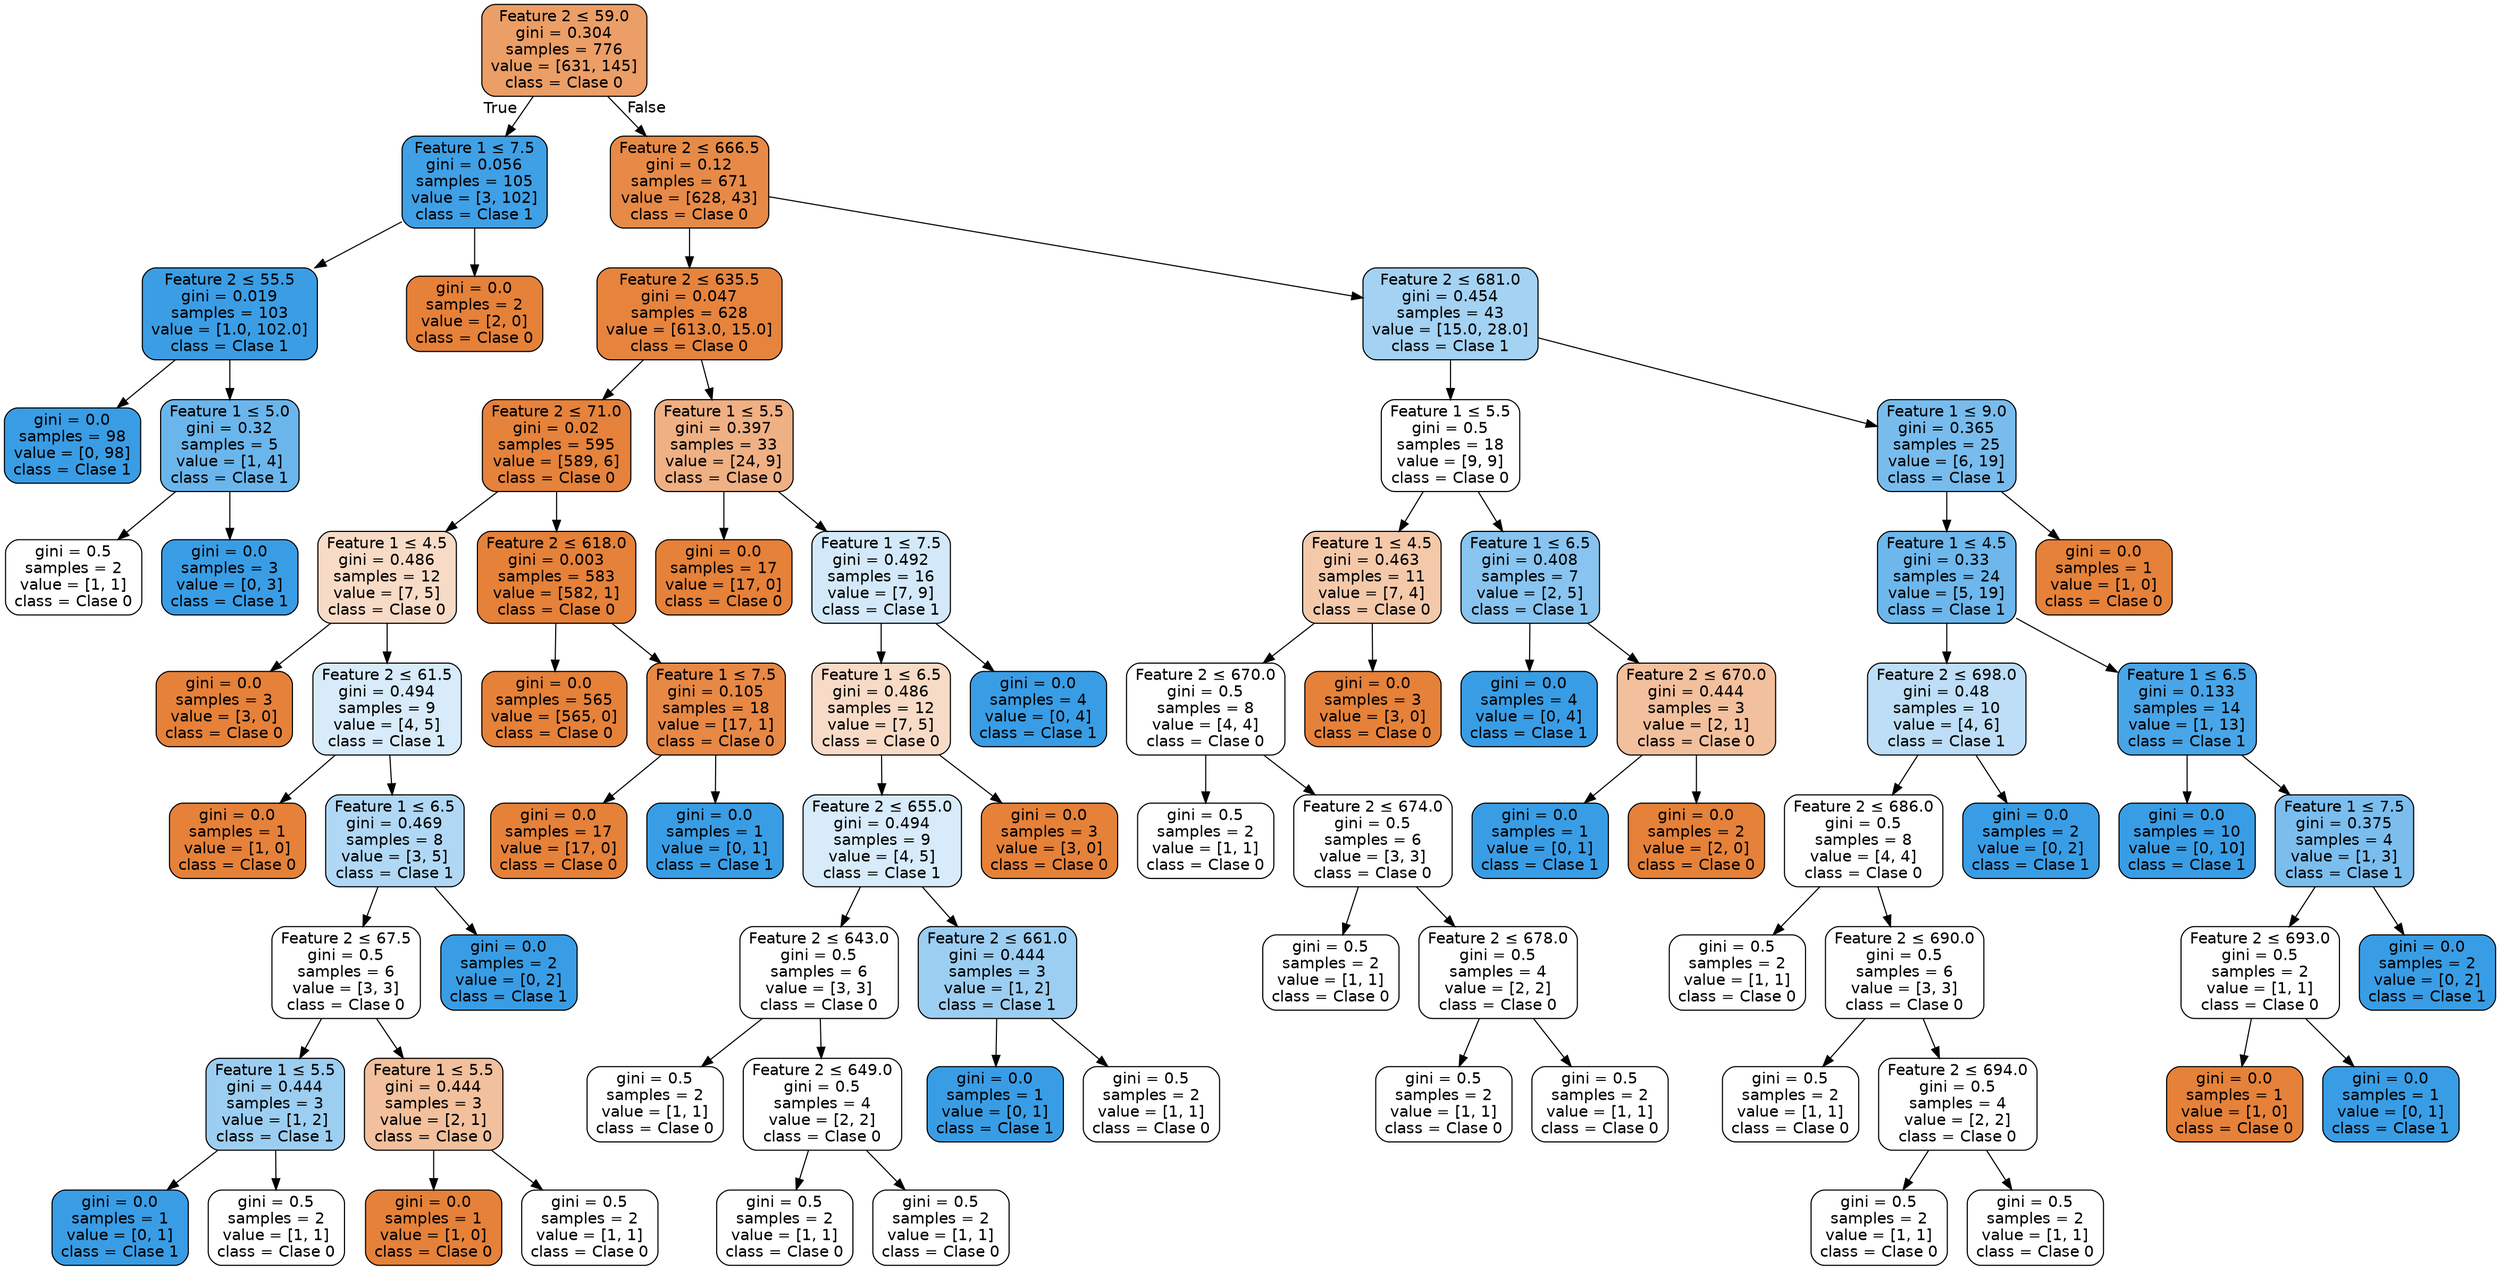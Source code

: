 digraph Tree {
node [shape=box, style="filled, rounded", color="black", fontname="helvetica"] ;
edge [fontname="helvetica"] ;
0 [label=<Feature 2 &le; 59.0<br/>gini = 0.304<br/>samples = 776<br/>value = [631, 145]<br/>class = Clase 0>, fillcolor="#eb9e66"] ;
1 [label=<Feature 1 &le; 7.5<br/>gini = 0.056<br/>samples = 105<br/>value = [3, 102]<br/>class = Clase 1>, fillcolor="#3fa0e6"] ;
0 -> 1 [labeldistance=2.5, labelangle=45, headlabel="True"] ;
2 [label=<Feature 2 &le; 55.5<br/>gini = 0.019<br/>samples = 103<br/>value = [1.0, 102.0]<br/>class = Clase 1>, fillcolor="#3b9ee5"] ;
1 -> 2 ;
3 [label=<gini = 0.0<br/>samples = 98<br/>value = [0, 98]<br/>class = Clase 1>, fillcolor="#399de5"] ;
2 -> 3 ;
4 [label=<Feature 1 &le; 5.0<br/>gini = 0.32<br/>samples = 5<br/>value = [1, 4]<br/>class = Clase 1>, fillcolor="#6ab6ec"] ;
2 -> 4 ;
5 [label=<gini = 0.5<br/>samples = 2<br/>value = [1, 1]<br/>class = Clase 0>, fillcolor="#ffffff"] ;
4 -> 5 ;
6 [label=<gini = 0.0<br/>samples = 3<br/>value = [0, 3]<br/>class = Clase 1>, fillcolor="#399de5"] ;
4 -> 6 ;
7 [label=<gini = 0.0<br/>samples = 2<br/>value = [2, 0]<br/>class = Clase 0>, fillcolor="#e58139"] ;
1 -> 7 ;
8 [label=<Feature 2 &le; 666.5<br/>gini = 0.12<br/>samples = 671<br/>value = [628, 43]<br/>class = Clase 0>, fillcolor="#e78a47"] ;
0 -> 8 [labeldistance=2.5, labelangle=-45, headlabel="False"] ;
9 [label=<Feature 2 &le; 635.5<br/>gini = 0.047<br/>samples = 628<br/>value = [613.0, 15.0]<br/>class = Clase 0>, fillcolor="#e6843e"] ;
8 -> 9 ;
10 [label=<Feature 2 &le; 71.0<br/>gini = 0.02<br/>samples = 595<br/>value = [589, 6]<br/>class = Clase 0>, fillcolor="#e5823b"] ;
9 -> 10 ;
11 [label=<Feature 1 &le; 4.5<br/>gini = 0.486<br/>samples = 12<br/>value = [7, 5]<br/>class = Clase 0>, fillcolor="#f8dbc6"] ;
10 -> 11 ;
12 [label=<gini = 0.0<br/>samples = 3<br/>value = [3, 0]<br/>class = Clase 0>, fillcolor="#e58139"] ;
11 -> 12 ;
13 [label=<Feature 2 &le; 61.5<br/>gini = 0.494<br/>samples = 9<br/>value = [4, 5]<br/>class = Clase 1>, fillcolor="#d7ebfa"] ;
11 -> 13 ;
14 [label=<gini = 0.0<br/>samples = 1<br/>value = [1, 0]<br/>class = Clase 0>, fillcolor="#e58139"] ;
13 -> 14 ;
15 [label=<Feature 1 &le; 6.5<br/>gini = 0.469<br/>samples = 8<br/>value = [3, 5]<br/>class = Clase 1>, fillcolor="#b0d8f5"] ;
13 -> 15 ;
16 [label=<Feature 2 &le; 67.5<br/>gini = 0.5<br/>samples = 6<br/>value = [3, 3]<br/>class = Clase 0>, fillcolor="#ffffff"] ;
15 -> 16 ;
17 [label=<Feature 1 &le; 5.5<br/>gini = 0.444<br/>samples = 3<br/>value = [1, 2]<br/>class = Clase 1>, fillcolor="#9ccef2"] ;
16 -> 17 ;
18 [label=<gini = 0.0<br/>samples = 1<br/>value = [0, 1]<br/>class = Clase 1>, fillcolor="#399de5"] ;
17 -> 18 ;
19 [label=<gini = 0.5<br/>samples = 2<br/>value = [1, 1]<br/>class = Clase 0>, fillcolor="#ffffff"] ;
17 -> 19 ;
20 [label=<Feature 1 &le; 5.5<br/>gini = 0.444<br/>samples = 3<br/>value = [2, 1]<br/>class = Clase 0>, fillcolor="#f2c09c"] ;
16 -> 20 ;
21 [label=<gini = 0.0<br/>samples = 1<br/>value = [1, 0]<br/>class = Clase 0>, fillcolor="#e58139"] ;
20 -> 21 ;
22 [label=<gini = 0.5<br/>samples = 2<br/>value = [1, 1]<br/>class = Clase 0>, fillcolor="#ffffff"] ;
20 -> 22 ;
23 [label=<gini = 0.0<br/>samples = 2<br/>value = [0, 2]<br/>class = Clase 1>, fillcolor="#399de5"] ;
15 -> 23 ;
24 [label=<Feature 2 &le; 618.0<br/>gini = 0.003<br/>samples = 583<br/>value = [582, 1]<br/>class = Clase 0>, fillcolor="#e58139"] ;
10 -> 24 ;
25 [label=<gini = 0.0<br/>samples = 565<br/>value = [565, 0]<br/>class = Clase 0>, fillcolor="#e58139"] ;
24 -> 25 ;
26 [label=<Feature 1 &le; 7.5<br/>gini = 0.105<br/>samples = 18<br/>value = [17, 1]<br/>class = Clase 0>, fillcolor="#e78845"] ;
24 -> 26 ;
27 [label=<gini = 0.0<br/>samples = 17<br/>value = [17, 0]<br/>class = Clase 0>, fillcolor="#e58139"] ;
26 -> 27 ;
28 [label=<gini = 0.0<br/>samples = 1<br/>value = [0, 1]<br/>class = Clase 1>, fillcolor="#399de5"] ;
26 -> 28 ;
29 [label=<Feature 1 &le; 5.5<br/>gini = 0.397<br/>samples = 33<br/>value = [24, 9]<br/>class = Clase 0>, fillcolor="#efb083"] ;
9 -> 29 ;
30 [label=<gini = 0.0<br/>samples = 17<br/>value = [17, 0]<br/>class = Clase 0>, fillcolor="#e58139"] ;
29 -> 30 ;
31 [label=<Feature 1 &le; 7.5<br/>gini = 0.492<br/>samples = 16<br/>value = [7, 9]<br/>class = Clase 1>, fillcolor="#d3e9f9"] ;
29 -> 31 ;
32 [label=<Feature 1 &le; 6.5<br/>gini = 0.486<br/>samples = 12<br/>value = [7, 5]<br/>class = Clase 0>, fillcolor="#f8dbc6"] ;
31 -> 32 ;
33 [label=<Feature 2 &le; 655.0<br/>gini = 0.494<br/>samples = 9<br/>value = [4, 5]<br/>class = Clase 1>, fillcolor="#d7ebfa"] ;
32 -> 33 ;
34 [label=<Feature 2 &le; 643.0<br/>gini = 0.5<br/>samples = 6<br/>value = [3, 3]<br/>class = Clase 0>, fillcolor="#ffffff"] ;
33 -> 34 ;
35 [label=<gini = 0.5<br/>samples = 2<br/>value = [1, 1]<br/>class = Clase 0>, fillcolor="#ffffff"] ;
34 -> 35 ;
36 [label=<Feature 2 &le; 649.0<br/>gini = 0.5<br/>samples = 4<br/>value = [2, 2]<br/>class = Clase 0>, fillcolor="#ffffff"] ;
34 -> 36 ;
37 [label=<gini = 0.5<br/>samples = 2<br/>value = [1, 1]<br/>class = Clase 0>, fillcolor="#ffffff"] ;
36 -> 37 ;
38 [label=<gini = 0.5<br/>samples = 2<br/>value = [1, 1]<br/>class = Clase 0>, fillcolor="#ffffff"] ;
36 -> 38 ;
39 [label=<Feature 2 &le; 661.0<br/>gini = 0.444<br/>samples = 3<br/>value = [1, 2]<br/>class = Clase 1>, fillcolor="#9ccef2"] ;
33 -> 39 ;
40 [label=<gini = 0.0<br/>samples = 1<br/>value = [0, 1]<br/>class = Clase 1>, fillcolor="#399de5"] ;
39 -> 40 ;
41 [label=<gini = 0.5<br/>samples = 2<br/>value = [1, 1]<br/>class = Clase 0>, fillcolor="#ffffff"] ;
39 -> 41 ;
42 [label=<gini = 0.0<br/>samples = 3<br/>value = [3, 0]<br/>class = Clase 0>, fillcolor="#e58139"] ;
32 -> 42 ;
43 [label=<gini = 0.0<br/>samples = 4<br/>value = [0, 4]<br/>class = Clase 1>, fillcolor="#399de5"] ;
31 -> 43 ;
44 [label=<Feature 2 &le; 681.0<br/>gini = 0.454<br/>samples = 43<br/>value = [15.0, 28.0]<br/>class = Clase 1>, fillcolor="#a3d2f3"] ;
8 -> 44 ;
45 [label=<Feature 1 &le; 5.5<br/>gini = 0.5<br/>samples = 18<br/>value = [9, 9]<br/>class = Clase 0>, fillcolor="#ffffff"] ;
44 -> 45 ;
46 [label=<Feature 1 &le; 4.5<br/>gini = 0.463<br/>samples = 11<br/>value = [7, 4]<br/>class = Clase 0>, fillcolor="#f4c9aa"] ;
45 -> 46 ;
47 [label=<Feature 2 &le; 670.0<br/>gini = 0.5<br/>samples = 8<br/>value = [4, 4]<br/>class = Clase 0>, fillcolor="#ffffff"] ;
46 -> 47 ;
48 [label=<gini = 0.5<br/>samples = 2<br/>value = [1, 1]<br/>class = Clase 0>, fillcolor="#ffffff"] ;
47 -> 48 ;
49 [label=<Feature 2 &le; 674.0<br/>gini = 0.5<br/>samples = 6<br/>value = [3, 3]<br/>class = Clase 0>, fillcolor="#ffffff"] ;
47 -> 49 ;
50 [label=<gini = 0.5<br/>samples = 2<br/>value = [1, 1]<br/>class = Clase 0>, fillcolor="#ffffff"] ;
49 -> 50 ;
51 [label=<Feature 2 &le; 678.0<br/>gini = 0.5<br/>samples = 4<br/>value = [2, 2]<br/>class = Clase 0>, fillcolor="#ffffff"] ;
49 -> 51 ;
52 [label=<gini = 0.5<br/>samples = 2<br/>value = [1, 1]<br/>class = Clase 0>, fillcolor="#ffffff"] ;
51 -> 52 ;
53 [label=<gini = 0.5<br/>samples = 2<br/>value = [1, 1]<br/>class = Clase 0>, fillcolor="#ffffff"] ;
51 -> 53 ;
54 [label=<gini = 0.0<br/>samples = 3<br/>value = [3, 0]<br/>class = Clase 0>, fillcolor="#e58139"] ;
46 -> 54 ;
55 [label=<Feature 1 &le; 6.5<br/>gini = 0.408<br/>samples = 7<br/>value = [2, 5]<br/>class = Clase 1>, fillcolor="#88c4ef"] ;
45 -> 55 ;
56 [label=<gini = 0.0<br/>samples = 4<br/>value = [0, 4]<br/>class = Clase 1>, fillcolor="#399de5"] ;
55 -> 56 ;
57 [label=<Feature 2 &le; 670.0<br/>gini = 0.444<br/>samples = 3<br/>value = [2, 1]<br/>class = Clase 0>, fillcolor="#f2c09c"] ;
55 -> 57 ;
58 [label=<gini = 0.0<br/>samples = 1<br/>value = [0, 1]<br/>class = Clase 1>, fillcolor="#399de5"] ;
57 -> 58 ;
59 [label=<gini = 0.0<br/>samples = 2<br/>value = [2, 0]<br/>class = Clase 0>, fillcolor="#e58139"] ;
57 -> 59 ;
60 [label=<Feature 1 &le; 9.0<br/>gini = 0.365<br/>samples = 25<br/>value = [6, 19]<br/>class = Clase 1>, fillcolor="#78bced"] ;
44 -> 60 ;
61 [label=<Feature 1 &le; 4.5<br/>gini = 0.33<br/>samples = 24<br/>value = [5, 19]<br/>class = Clase 1>, fillcolor="#6db7ec"] ;
60 -> 61 ;
62 [label=<Feature 2 &le; 698.0<br/>gini = 0.48<br/>samples = 10<br/>value = [4, 6]<br/>class = Clase 1>, fillcolor="#bddef6"] ;
61 -> 62 ;
63 [label=<Feature 2 &le; 686.0<br/>gini = 0.5<br/>samples = 8<br/>value = [4, 4]<br/>class = Clase 0>, fillcolor="#ffffff"] ;
62 -> 63 ;
64 [label=<gini = 0.5<br/>samples = 2<br/>value = [1, 1]<br/>class = Clase 0>, fillcolor="#ffffff"] ;
63 -> 64 ;
65 [label=<Feature 2 &le; 690.0<br/>gini = 0.5<br/>samples = 6<br/>value = [3, 3]<br/>class = Clase 0>, fillcolor="#ffffff"] ;
63 -> 65 ;
66 [label=<gini = 0.5<br/>samples = 2<br/>value = [1, 1]<br/>class = Clase 0>, fillcolor="#ffffff"] ;
65 -> 66 ;
67 [label=<Feature 2 &le; 694.0<br/>gini = 0.5<br/>samples = 4<br/>value = [2, 2]<br/>class = Clase 0>, fillcolor="#ffffff"] ;
65 -> 67 ;
68 [label=<gini = 0.5<br/>samples = 2<br/>value = [1, 1]<br/>class = Clase 0>, fillcolor="#ffffff"] ;
67 -> 68 ;
69 [label=<gini = 0.5<br/>samples = 2<br/>value = [1, 1]<br/>class = Clase 0>, fillcolor="#ffffff"] ;
67 -> 69 ;
70 [label=<gini = 0.0<br/>samples = 2<br/>value = [0, 2]<br/>class = Clase 1>, fillcolor="#399de5"] ;
62 -> 70 ;
71 [label=<Feature 1 &le; 6.5<br/>gini = 0.133<br/>samples = 14<br/>value = [1, 13]<br/>class = Clase 1>, fillcolor="#48a5e7"] ;
61 -> 71 ;
72 [label=<gini = 0.0<br/>samples = 10<br/>value = [0, 10]<br/>class = Clase 1>, fillcolor="#399de5"] ;
71 -> 72 ;
73 [label=<Feature 1 &le; 7.5<br/>gini = 0.375<br/>samples = 4<br/>value = [1, 3]<br/>class = Clase 1>, fillcolor="#7bbeee"] ;
71 -> 73 ;
74 [label=<Feature 2 &le; 693.0<br/>gini = 0.5<br/>samples = 2<br/>value = [1, 1]<br/>class = Clase 0>, fillcolor="#ffffff"] ;
73 -> 74 ;
75 [label=<gini = 0.0<br/>samples = 1<br/>value = [1, 0]<br/>class = Clase 0>, fillcolor="#e58139"] ;
74 -> 75 ;
76 [label=<gini = 0.0<br/>samples = 1<br/>value = [0, 1]<br/>class = Clase 1>, fillcolor="#399de5"] ;
74 -> 76 ;
77 [label=<gini = 0.0<br/>samples = 2<br/>value = [0, 2]<br/>class = Clase 1>, fillcolor="#399de5"] ;
73 -> 77 ;
78 [label=<gini = 0.0<br/>samples = 1<br/>value = [1, 0]<br/>class = Clase 0>, fillcolor="#e58139"] ;
60 -> 78 ;
}
